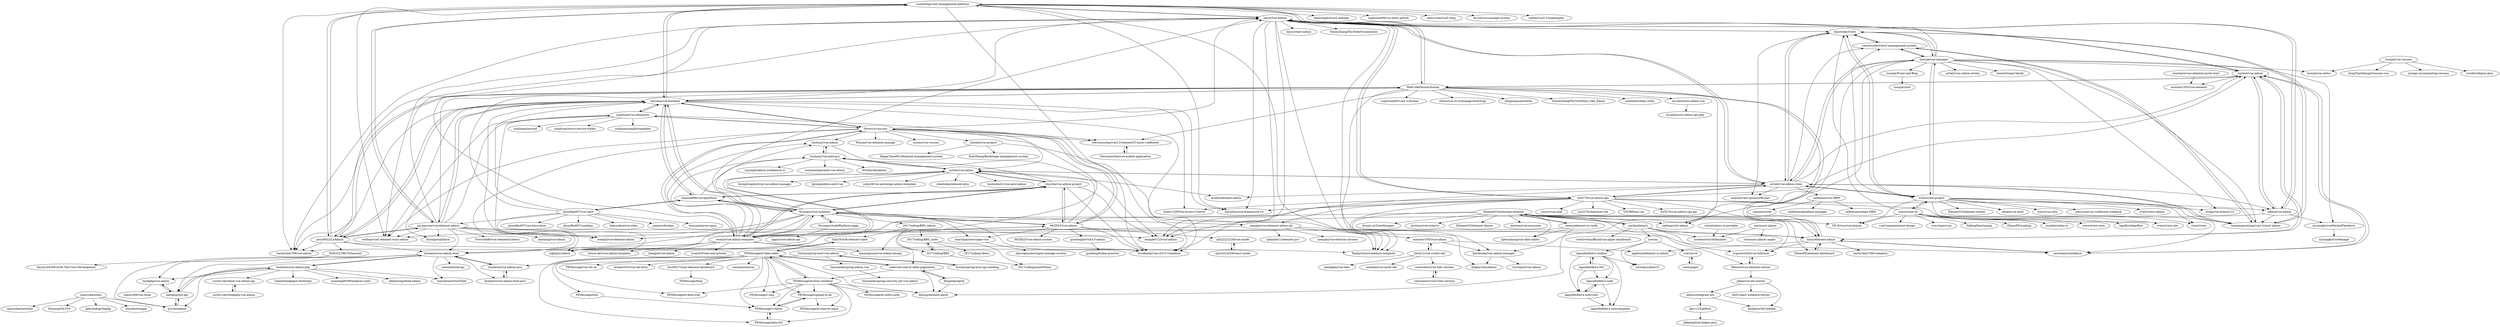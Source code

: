 digraph G {
"suweiteng/vue2-management-platform" -> "taylorchen709/vue-admin" ["e"=1]
"suweiteng/vue2-management-platform" -> "lanux/Vue-Admin"
"suweiteng/vue2-management-platform" -> "harsima/vue-backend"
"suweiteng/vue2-management-platform" -> "wdlhao/vue2-element-touzi-admin" ["e"=1]
"suweiteng/vue2-management-platform" -> "bailicangdu/vue2-manage" ["e"=1]
"suweiteng/vue2-management-platform" -> "WebCodeFarmer/houtai"
"suweiteng/vue2-management-platform" -> "superman66/vue-axios-github" ["e"=1]
"suweiteng/vue2-management-platform" -> "nemo-tree/vue2-shop" ["e"=1]
"suweiteng/vue2-management-platform" -> "lin-xin/vue-manage-system" ["e"=1]
"suweiteng/vue2-management-platform" -> "loveRandy/vue-cli3.0-vueadmin" ["e"=1]
"suweiteng/vue2-management-platform" -> "herozhou/vue-framework-wz" ["e"=1]
"suweiteng/vue2-management-platform" -> "yjx-passion/vue-element-admin"
"suweiteng/vue2-management-platform" -> "PanJiaChen/vueAdmin-template" ["e"=1]
"suweiteng/vue2-management-platform" -> "canfoo/vue2.0-taopiaopiao" ["e"=1]
"suweiteng/vue2-management-platform" -> "jerry9022/LitAdmin"
"linjinze999/vue-llplatform" -> "zhuyihe/vue-admin-project"
"linjinze999/vue-llplatform" -> "JasonBai007/vue-seed"
"linjinze999/vue-llplatform" -> "harsima/vue-backend"
"linjinze999/vue-llplatform" -> "Nirongxu/vue-xuAdmin"
"linjinze999/vue-llplatform" -> "luichooy/vue-antd-pro"
"guodonglw/vue3.0-admin" -> "guodonglw/koa-practice"
"lanux/Vue-Admin" -> "lss5270/vue-admin-spa"
"lanux/Vue-Admin" -> "lifetea/vue-admin"
"lanux/Vue-Admin" -> "fantasykai/vue-admin-manager"
"lanux/Vue-Admin" -> "wdlhao/vue2-element-touzi-admin" ["e"=1]
"lanux/Vue-Admin" -> "lanux/react-admin"
"lanux/Vue-Admin" -> "herozhou/vue-framework-wz" ["e"=1]
"lanux/Vue-Admin" -> "taylorchen709/vue-admin" ["e"=1]
"lanux/Vue-Admin" -> "suweiteng/vue2-management-platform"
"lanux/Vue-Admin" -> "PanJiaChen/vueAdmin-template" ["e"=1]
"lanux/Vue-Admin" -> "mingdev123/vue-admin"
"lanux/Vue-Admin" -> "zzmhot/vue-admin"
"lanux/Vue-Admin" -> "SimonZhangITer/DataVisualization" ["e"=1]
"lanux/Vue-Admin" -> "loveRandy/vue-cli3.0-vueadmin" ["e"=1]
"lanux/Vue-Admin" -> "artiely/vue-admin-iview"
"lanux/Vue-Admin" -> "zhaotoday/iview"
"lss5270/vue-admin-spa" -> "lanux/Vue-Admin"
"lss5270/vue-admin-spa" -> "lss5270/vue-admin-spa-api"
"lss5270/vue-admin-spa" -> "PanJiaChen/vueAdmin-template" ["e"=1]
"lss5270/vue-admin-spa" -> "artiely/vue-admin-iview"
"lss5270/vue-admin-spa" -> "omwteam/webAdmin"
"lss5270/vue-admin-spa" -> "zzmhot/vue-admin"
"lss5270/vue-admin-spa" -> "yucccc/vue-mall" ["e"=1]
"lss5270/vue-admin-spa" -> "lynzz/element-admin"
"lss5270/vue-admin-spa" -> "mgbq/nx-admin" ["e"=1]
"lss5270/vue-admin-spa" -> "herozhou/vue-framework-wz" ["e"=1]
"lss5270/vue-admin-spa" -> "tower1229/Vue-Access-Control" ["e"=1]
"lss5270/vue-admin-spa" -> "lss5270/chatroom-vue"
"lss5270/vue-admin-spa" -> "lifetea/vue-admin"
"lss5270/vue-admin-spa" -> "YZC999/mi-vue"
"lss5270/vue-admin-spa" -> "mengdu/vue-element-admin-tpl"
"ElementUI/awesome-element" -> "Metnew/vue-element-starter"
"ElementUI/awesome-element" -> "erguotou520/vue-fullstack"
"ElementUI/awesome-element" -> "aweiu/element-ui-verify"
"ElementUI/awesome-element" -> "Kuaizi-co/TreeManager"
"ElementUI/awesome-element" -> "lynzz/element-admin"
"ElementUI/awesome-element" -> "zce/dashboard"
"ElementUI/awesome-element" -> "njleonzhang/vue-data-tables" ["e"=1]
"ElementUI/awesome-element" -> "ElemeFE/element-dashboard"
"ElementUI/awesome-element" -> "PanJiaChen/vueAdmin-template" ["e"=1]
"ElementUI/awesome-element" -> "taylorchen709/vue-admin" ["e"=1]
"ElementUI/awesome-element" -> "FE-Driver/vue-beauty" ["e"=1]
"ElementUI/awesome-element" -> "Justineo/vue-echarts" ["e"=1]
"ElementUI/awesome-element" -> "ElementUI/element-theme" ["e"=1]
"ElementUI/awesome-element" -> "Justineo/vue-awesome" ["e"=1]
"ElementUI/awesome-element" -> "sailengsi/sls-admin" ["e"=1]
"mengdu/vue-element-admin-tpl" -> "monster1935/vue-admin"
"mengdu/vue-element-admin-tpl" -> "weiqinl/vue-element-admin"
"mengdu/vue-element-admin-tpl" -> "qidaizhe11/element-pro" ["e"=1]
"mengdu/vue-element-admin-tpl" -> "mengdu/vue-electron-chrome"
"mengdu/vue-element-admin-tpl" -> "lynzz/element-admin"
"luichooy/vue-admin" -> "luichooy/vue-antd-pro"
"luichooy/vue-admin" -> "mingdev123/vue-admin"
"artiely/vue-admin-iview" -> "artiely/element-admin"
"artiely/vue-admin-iview" -> "zhaotoday/iview"
"artiely/vue-admin-iview" -> "hanjiangxueying/vue2-iview2-admin"
"artiely/vue-admin-iview" -> "artiely/vue-admin"
"artiely/vue-admin-iview" -> "iview/iview-project"
"artiely/vue-admin-iview" -> "luosijie/vue-manager"
"artiely/vue-admin-iview" -> "lanux/Vue-Admin"
"artiely/vue-admin-iview" -> "lss5270/vue-admin-spa"
"artiely/vue-admin-iview" -> "mingdev123/vue-admin"
"artiely/vue-admin-iview" -> "zzayne/iview-dynamicRouter"
"artiely/vue-admin-iview" -> "vanishcode/iview2-management-system"
"artiely/vue-admin-iview" -> "zzmhot/vue-admin"
"artiely/vue-admin-iview" -> "calebman/vue-DBM"
"artiely/vue-admin-iview" -> "lifetea/vue-admin"
"lmxdawn/vue-admin-java" -> "lmxdawn/vue-admin-html-java"
"lmxdawn/vue-admin-java" -> "lmxdawn/vue-admin-html"
"2017coding/BBS_admin" -> "2017coding/BBS_node"
"2017coding/BBS_admin" -> "2017coding/BBS"
"2017coding/BBS_admin" -> "liub1934/lb-element-table"
"luosijie/vue-resume" -> "ZengTianShengZ/resume-vue"
"luosijie/vue-resume" -> "luosijie/vm-editor"
"luosijie/vue-resume" -> "jirengu-inc/animating-resume" ["e"=1]
"luosijie/vue-resume" -> "lucefer/ellipsis-plus"
"zce/music-player" -> "zce/music-player-pages"
"zce/music-player" -> "zce/electron-boilerplate"
"lynzz/element-admin" -> "ElemeFE/element-dashboard"
"lynzz/element-admin" -> "omwteam/webAdmin"
"lynzz/element-admin" -> "zzmhot/vue-admin"
"lynzz/element-admin" -> "taylorchen709/vueAdmin" ["e"=1]
"lynzz/element-admin" -> "WebCodeFarmer/houtai"
"lynzz/element-admin" -> "appbone/element-ui-admin"
"lynzz/element-admin" -> "erguotou520/vue-fullstack"
"erguotou520/vue-fullstack" -> "Metnew/vue-element-starter"
"WebCodeFarmer/houtai" -> "zzmhot/vue-admin"
"WebCodeFarmer/houtai" -> "sailengsi/sls-admin" ["e"=1]
"WebCodeFarmer/houtai" -> "lynzz/element-admin"
"WebCodeFarmer/houtai" -> "Stevenzwzhai/vue2.0-elementUI-axios-vueRouter"
"WebCodeFarmer/houtai" -> "suweiteng/vue2-management-platform"
"WebCodeFarmer/houtai" -> "harsima/vue-backend"
"WebCodeFarmer/houtai" -> "sls-admin/sls-admin-vue"
"WebCodeFarmer/houtai" -> "taylorchen709/vue-admin" ["e"=1]
"WebCodeFarmer/houtai" -> "superman66/vue2.x-douban" ["e"=1]
"WebCodeFarmer/houtai" -> "zhoou/vue-cli-multipage-bootstrap"
"WebCodeFarmer/houtai" -> "liangxiaojuan/eleme" ["e"=1]
"WebCodeFarmer/houtai" -> "jerry9022/LitAdmin"
"WebCodeFarmer/houtai" -> "SimonZhangITer/VueDemo_Sell_Eleme" ["e"=1]
"WebCodeFarmer/houtai" -> "PanJiaChen/vueAdmin-template" ["e"=1]
"WebCodeFarmer/houtai" -> "walleeeee/daily-zhihu" ["e"=1]
"zce/dashboard" -> "erguotou520/vue-fullstack"
"zce/dashboard" -> "ElementUI/awesome-element"
"zce/dashboard" -> "zce/electron-boilerplate"
"zce/dashboard" -> "zce/caz"
"zce/dashboard" -> "creativetimofficial/vue-paper-dashboard" ["e"=1]
"zce/dashboard" -> "lynzz/element-admin"
"lmxdawn/vue-admin-html" -> "lmxdawn/vue-admin-php"
"lmxdawn/vue-admin-html" -> "lmxdawn/vue-admin-java"
"lmxdawn/vue-admin-html" -> "lmxdawn/vue-admin-html-java"
"lmxdawn/vue-admin-html" -> "hardphp/vue-admin"
"lmxdawn/vue-admin-html" -> "honraytech/VueThink" ["e"=1]
"lmxdawn/vue-admin-html" -> "hardphp/tp5-api"
"lmxdawn/vue-admin-html" -> "ijry/initadmin"
"lmxdawn/vue-admin-html" -> "czewail/think-api" ["e"=1]
"jerry9022/LitAdmin" -> "taylorchen709/vue-admin" ["e"=1]
"jerry9022/LitAdmin" -> "suweiteng/vue2-management-platform"
"jerry9022/LitAdmin" -> "harsima/vue-backend"
"jerry9022/LitAdmin" -> "WebCodeFarmer/houtai"
"jerry9022/LitAdmin" -> "yjx-passion/vue-element-admin"
"jerry9022/LitAdmin" -> "KINGGUOKUN/Account"
"jerry9022/LitAdmin" -> "lmxdawn/vue-admin-html"
"jerry9022/LitAdmin" -> "PanJiaChen/vueAdmin-template" ["e"=1]
"Zoctan/spring-boot-vue-admin" -> "Zoctan/spring-boot-api-seedling"
"Zoctan/spring-boot-vue-admin" -> "lmxdawn/vue-admin-java"
"Zoctan/spring-boot-vue-admin" -> "thousmile/spring-admin-vue"
"woai3c/vue-admin-template" -> "zhuyihe/vue-admin-project"
"woai3c/vue-admin-template" -> "loveRandy/vue-cli3.0-vueadmin" ["e"=1]
"woai3c/vue-admin-template" -> "Nirongxu/vue-xuAdmin"
"woai3c/vue-admin-template" -> "artiely/vue-admin"
"woai3c/vue-admin-template" -> "luichooy/vue-admin"
"woai3c/vue-admin-template" -> "MrZHLF/vue-admin"
"woai3c/vue-admin-template" -> "tuture-dev/vue-admin-template"
"woai3c/vue-admin-template" -> "Neveryu/vue-cms"
"woai3c/vue-admin-template" -> "hangjob/vue-admin" ["e"=1]
"woai3c/vue-admin-template" -> "woai3c/Front-end-articles" ["e"=1]
"woai3c/vue-admin-template" -> "mgbq/nx-admin" ["e"=1]
"woai3c/vue-admin-template" -> "lanux/Vue-Admin"
"woai3c/vue-admin-template" -> "linjinze999/vue-llplatform"
"woai3c/vue-admin-template" -> "baimingxuan/vue-admin-design" ["e"=1]
"woai3c/vue-admin-template" -> "luichooy/vue-antd-pro"
"MrZHLF/vue-admin" -> "zhuyihe/vue-admin-project"
"MrZHLF/vue-admin" -> "Nirongxu/vue-xuAdmin"
"MrZHLF/vue-admin" -> "loveRandy/vue-cli3.0-vueadmin" ["e"=1]
"MrZHLF/vue-admin" -> "guodonglw/vue3.0-admin"
"MrZHLF/vue-admin" -> "xjh22222228/vue-cnode"
"MrZHLF/vue-admin" -> "woai3c/vue-admin-template"
"MrZHLF/vue-admin" -> "MrZHLF/vue-admin-system"
"MrZHLF/vue-admin" -> "Neveryu/vue-cms"
"MrZHLF/vue-admin" -> "artiely/vue-admin"
"MrZHLF/vue-admin" -> "merciqiao/merciqiao-vue"
"iview/iview-project" -> "iview/iview-cli"
"iview/iview-project" -> "zhaotoday/iview"
"iview/iview-project" -> "artiely/vue-admin-iview"
"iview/iview-project" -> "icarusion/vue-vueRouter-webpack" ["e"=1]
"iview/iview-project" -> "vanishcode/iview2-management-system"
"iview/iview-project" -> "iview/iview-admin" ["e"=1]
"iview/iview-project" -> "FE-Driver/vue-beauty" ["e"=1]
"iview/iview-project" -> "luosijie/vue-manager"
"iview/iview-project" -> "iview/iview-doc"
"iview/iview-project" -> "iview/iview" ["e"=1]
"iview/iview-project" -> "ElementUI/element-starter" ["e"=1]
"iview/iview-project" -> "xlsdg/vue-echarts-v3" ["e"=1]
"iview/iview-project" -> "okoala/vue-antd" ["e"=1]
"iview/iview-project" -> "ydcss/vue-ydui" ["e"=1]
"iview/iview-project" -> "hanjiangxueying/vue2-iview2-admin"
"Nirongxu/nodePlatform-eggjs" -> "Nirongxu/vue-xuAdmin"
"Nirongxu/nodePlatform-eggjs" -> "apgzs/cool-admin-api" ["e"=1]
"xjh22222228/vue-cnode" -> "xjh22222228/react-cnode"
"Neveryu/vue-cms" -> "loveRandy/vue-cli3.0-vueadmin" ["e"=1]
"Neveryu/vue-cms" -> "yinjihuan/vue-elementui"
"Neveryu/vue-cms" -> "lanux/Vue-Admin"
"Neveryu/vue-cms" -> "harsima/vue-backend"
"Neveryu/vue-cms" -> "Wluyao/vue-element-manage"
"Neveryu/vue-cms" -> "artiely/vue-admin"
"Neveryu/vue-cms" -> "scscms/vue-scscms" ["e"=1]
"Neveryu/vue-cms" -> "lmxdawn/vue-admin-html"
"Neveryu/vue-cms" -> "wdlhao/vue2-element-touzi-admin" ["e"=1]
"Neveryu/vue-cms" -> "hzlshen/vue-project"
"Neveryu/vue-cms" -> "baimingxuan/vue-admin-design" ["e"=1]
"Neveryu/vue-cms" -> "MrZHLF/vue-admin"
"Neveryu/vue-cms" -> "luichooy/vue-admin"
"Neveryu/vue-cms" -> "Stevenzwzhai/vue2.0-elementUI-axios-vueRouter"
"Neveryu/vue-cms" -> "woai3c/vue-admin-template"
"Nirongxu/vue-xuAdmin" -> "Nirongxu/nodePlatform-eggjs"
"Nirongxu/vue-xuAdmin" -> "zhuyihe/vue-admin-project"
"Nirongxu/vue-xuAdmin" -> "lanux/Vue-Admin"
"Nirongxu/vue-xuAdmin" -> "MrZHLF/vue-admin"
"Nirongxu/vue-xuAdmin" -> "woai3c/vue-admin-template"
"Nirongxu/vue-xuAdmin" -> "linjinze999/vue-llplatform"
"Nirongxu/vue-xuAdmin" -> "loveRandy/vue-cli3.0-vueadmin" ["e"=1]
"Nirongxu/vue-xuAdmin" -> "harsima/vue-backend"
"Nirongxu/vue-xuAdmin" -> "merciqiao/merciqiao-vue"
"Nirongxu/vue-xuAdmin" -> "mengdu/vue-element-admin-tpl"
"Nirongxu/vue-xuAdmin" -> "lmxdawn/vue-admin-html"
"Nirongxu/vue-xuAdmin" -> "wdlhao/vue2-element-touzi-admin" ["e"=1]
"Nirongxu/vue-xuAdmin" -> "mgbq/nx-admin" ["e"=1]
"Nirongxu/vue-xuAdmin" -> "2017coding/BBS_admin"
"Nirongxu/vue-xuAdmin" -> "luichooy/vue-admin"
"merciqiao/merciqiao-vue" -> "merciqiao/merciqiao-manage-system"
"2017coding/BBS" -> "2017coding/BBS_node"
"2017coding/BBS" -> "2017coding/smartHome"
"lifetea/vue-admin" -> "zzmhot/vue-admin"
"lifetea/vue-admin" -> "lanux/Vue-Admin"
"lifetea/vue-admin" -> "myxingke/vueWechatPlateform"
"lifetea/vue-admin" -> "mingdev123/vue-admin"
"lifetea/vue-admin" -> "hanjiangxueying/vue2-iview2-admin"
"luichooy/vue-antd-pro" -> "luichooy/vue-admin"
"luichooy/vue-antd-pro" -> "artiely/vue-admin"
"luichooy/vue-antd-pro" -> "weizhanzhan/antd-vue-admin"
"luichooy/vue-antd-pro" -> "Wlisfes/AntAdmin"
"luichooy/vue-antd-pro" -> "ruyangit/admin-workbench-ui"
"iview/iview-cli" -> "iview/iview-project"
"iview/iview-cli" -> "iview/iview-area" ["e"=1]
"iview/iview-cli" -> "legoflow/legoflow" ["e"=1]
"iview/iview-cli" -> "FE-Driver/vue-beauty" ["e"=1]
"iview/iview-cli" -> "zhaotoday/iview"
"iview/iview-cli" -> "vueComponent/ant-design" ["e"=1]
"iview/iview-cli" -> "vum-team/vum" ["e"=1]
"iview/iview-cli" -> "TalkingData/inmap" ["e"=1]
"iview/iview-cli" -> "iview/iview-doc"
"iview/iview-cli" -> "iview/iview" ["e"=1]
"iview/iview-cli" -> "ElemeFE/cooking" ["e"=1]
"iview/iview-cli" -> "luojilab/radon-ui" ["e"=1]
"ElemeFE/element-dashboard" -> "lynzz/element-admin"
"zzmhot/vue-admin" -> "lifetea/vue-admin"
"zzmhot/vue-admin" -> "omwteam/webAdmin"
"zzmhot/vue-admin" -> "lynzz/element-admin"
"zzmhot/vue-admin" -> "WebCodeFarmer/houtai"
"zzmhot/vue-admin" -> "lanux/Vue-Admin"
"zzmhot/vue-admin" -> "monster1935/vue-element"
"hanjiangxueying/vue2-iview2-admin" -> "zhaotoday/iview"
"hanjiangxueying/vue2-iview2-admin" -> "vanishcode/iview2-management-system"
"hanjiangxueying/vue2-iview2-admin" -> "artiely/vue-admin-iview"
"hardphp/tp5-api" -> "hardphp/vue-admin"
"hardphp/tp5-api" -> "ijry/initadmin"
"hardphp/tp5-api" -> "lmxdawn/vue-admin-php"
"lmxdawn/vue-admin-php" -> "lmxdawn/vue-admin-html"
"lmxdawn/vue-admin-php" -> "hardphp/tp5-api"
"lmxdawn/vue-admin-php" -> "surest-sky/think-vue-admin-api"
"lmxdawn/vue-admin-php" -> "Leslin/thinkphp5-restfulapi" ["e"=1]
"lmxdawn/vue-admin-php" -> "ijry/initadmin"
"lmxdawn/vue-admin-php" -> "honraytech/VueThink" ["e"=1]
"lmxdawn/vue-admin-php" -> "hardphp/vue-admin"
"lmxdawn/vue-admin-php" -> "zouxiang0639/thinkcms-auth" ["e"=1]
"lmxdawn/vue-admin-php" -> "edenleung/think-admin" ["e"=1]
"rainrocka/xinhu" -> "fotomxq/OA-SYS"
"rainrocka/xinhu" -> "geesondog/rhaphp" ["e"=1]
"rainrocka/xinhu" -> "ijry/initadmin"
"rainrocka/xinhu" -> "tumobi/eweapp" ["e"=1]
"rainrocka/xinhu" -> "rainrocka/xinhudoc"
"yinjihuan/vue-elementui" -> "harsima/vue-backend"
"yinjihuan/vue-elementui" -> "yinjihuan/smconf" ["e"=1]
"yinjihuan/vue-elementui" -> "Stevenzwzhai/vue2.0-elementUI-axios-vueRouter"
"yinjihuan/vue-elementui" -> "yinjihuan/micro-service-dubbo" ["e"=1]
"yinjihuan/vue-elementui" -> "yinjihuan/smjdbctemplate" ["e"=1]
"yinjihuan/vue-elementui" -> "lhrimperial/ifarm" ["e"=1]
"yinjihuan/vue-elementui" -> "weiqinl/vue-element-admin"
"yinjihuan/vue-elementui" -> "Neveryu/vue-cms"
"yjx-passion/vue-element-admin" -> "OverrideRe/vue-elementui-demo"
"yjx-passion/vue-element-admin" -> "harsima/vue-backend"
"yjx-passion/vue-element-admin" -> "lastming/vue-admin"
"yjx-passion/vue-element-admin" -> "suweiteng/vue2-management-platform"
"yjx-passion/vue-element-admin" -> "lmxdawn/vue-admin-html"
"yjx-passion/vue-element-admin" -> "mingdev123/vue-admin"
"yjx-passion/vue-element-admin" -> "weiqinl/vue-element-admin"
"yjx-passion/vue-element-admin" -> "lanux/Vue-Admin"
"yjx-passion/vue-element-admin" -> "lhrimperial/ifarm" ["e"=1]
"yjx-passion/vue-element-admin" -> "wdlhao/vue2-element-touzi-admin" ["e"=1]
"yjx-passion/vue-element-admin" -> "jerry9022/LitAdmin"
"yjx-passion/vue-element-admin" -> "omwteam/webAdmin"
"yjx-passion/vue-element-admin" -> "WebCodeFarmer/houtai"
"yjx-passion/vue-element-admin" -> "yinjihuan/vue-elementui"
"artiely/vue-admin" -> "luichooy/vue-antd-pro"
"artiely/vue-admin" -> "artiely/vue-admin-iview"
"artiely/vue-admin" -> "artiely/element-admin"
"artiely/vue-admin" -> "zhuyihe/vue-admin-project"
"artiely/vue-admin" -> "lqsong/admin-antd-vue" ["e"=1]
"artiely/vue-admin" -> "yalin28/vue-antdesign-admin-template"
"artiely/vue-admin" -> "zhaotoday/element-plus" ["e"=1]
"artiely/vue-admin" -> "woai3c/vue-admin-template"
"artiely/vue-admin" -> "biubiubiu01/vue-antd-admin" ["e"=1]
"artiely/vue-admin" -> "lirongtong/miitvip-vue-admin-manager" ["e"=1]
"harsima/vue-backend" -> "yinjihuan/vue-elementui"
"harsima/vue-backend" -> "suweiteng/vue2-management-platform"
"harsima/vue-backend" -> "loveRandy/vue-cli3.0-vueadmin" ["e"=1]
"harsima/vue-backend" -> "tower1229/Vue-Access-Control" ["e"=1]
"harsima/vue-backend" -> "yjx-passion/vue-element-admin"
"harsima/vue-backend" -> "herozhou/vue-framework-wz" ["e"=1]
"harsima/vue-backend" -> "WebCodeFarmer/houtai"
"harsima/vue-backend" -> "lanux/Vue-Admin"
"harsima/vue-backend" -> "linjinze999/vue-llplatform"
"harsima/vue-backend" -> "mgbq/nx-admin" ["e"=1]
"harsima/vue-backend" -> "taylorchen709/vue-admin" ["e"=1]
"harsima/vue-backend" -> "wdlhao/vue2-element-touzi-admin" ["e"=1]
"harsima/vue-backend" -> "Neveryu/vue-cms"
"harsima/vue-backend" -> "Nirongxu/vue-xuAdmin"
"harsima/vue-backend" -> "jerry9022/LitAdmin"
"zce/x-pages" -> "zce/zce-cli"
"luosijie/vue-manager" -> "luosijie/vm-editor"
"luosijie/vue-manager" -> "vanishcode/iview2-management-system"
"luosijie/vue-manager" -> "zhaotoday/iview"
"luosijie/vue-manager" -> "luosijie/Front-end-Blog"
"luosijie/vue-manager" -> "artiely/vue-admin-iview"
"luosijie/vue-manager" -> "fantasykai/vue-admin-manager"
"luosijie/vue-manager" -> "lanux/Vue-Admin"
"luosijie/vue-manager" -> "sailengsi/sls-admin" ["e"=1]
"luosijie/vue-manager" -> "iview/iview-project"
"luosijie/vue-manager" -> "artiely/vue-admin-artiely"
"luosijie/vue-manager" -> "xlsdg/vue-echarts-v3" ["e"=1]
"luosijie/vue-manager" -> "hieeyh/tong2-family" ["e"=1]
"luosijie/vue-manager" -> "hanjiangxueying/vue2-iview2-admin"
"luosijie/vue-manager" -> "zzmhot/vue-admin"
"luosijie/vue-manager" -> "myxingke/vueWechatPlateform"
"aweiu/element-ui-verify" -> "ElementUI/awesome-element"
"aweiu/element-ui-verify" -> "zollero/el-search-table-pagination"
"aweiu/element-ui-verify" -> "leezng/element-patch"
"aweiu/element-ui-verify" -> "njleonzhang/vue-data-tables" ["e"=1]
"Stevenzwzhai/vue2.0-elementUI-axios-vueRouter" -> "Stevenzwzhai/vue-mobile-application"
"chachaxw/vue-element-quick-start" -> "monster1935/vue-element"
"fantasykai/vue-admin-manager" -> "Anglay/wmsAdmin"
"fantasykai/vue-admin-manager" -> "GavinJser/vue-admin"
"hzlshen/vue-project" -> "HappyTime001/financial-management-system"
"hzlshen/vue-project" -> "Anglay/wmsAdmin"
"hzlshen/vue-project" -> "HolyZheng/Backstage-management-system"
"omwteam/webAdmin" -> "zzmhot/vue-admin"
"omwteam/webAdmin" -> "lynzz/element-admin"
"FEMessage/el-data-table" -> "FEMessage/el-form-renderer"
"FEMessage/el-data-table" -> "FEMessage/upload-to-ali"
"FEMessage/el-data-table" -> "FEMessage/hire"
"FEMessage/el-data-table" -> "FEMessage/vue-sfc-cli"
"FEMessage/el-data-table" -> "zollero/el-search-table-pagination"
"FEMessage/el-data-table" -> "FEMessage/data-list"
"FEMessage/el-data-table" -> "FEMessage/v-editor"
"FEMessage/el-data-table" -> "leezng/element-patch"
"FEMessage/el-data-table" -> "FEMessage/el-data-tree"
"FEMessage/el-data-table" -> "liub1934/lb-element-table"
"FEMessage/el-data-table" -> "FEMessage/v-img"
"FEMessage/el-data-table" -> "dream2023/vue-ele-form" ["e"=1]
"FEMessage/el-data-table" -> "levy9527/nuxt-element-dashboard"
"FEMessage/el-data-table" -> "nmxiaowei/avue" ["e"=1]
"zhuyihe/vue-admin-project" -> "loveRandy/vue-cli3.0-vueadmin" ["e"=1]
"zhuyihe/vue-admin-project" -> "Nirongxu/vue-xuAdmin"
"zhuyihe/vue-admin-project" -> "artiely/vue-admin"
"zhuyihe/vue-admin-project" -> "woai3c/vue-admin-template"
"zhuyihe/vue-admin-project" -> "MrZHLF/vue-admin"
"zhuyihe/vue-admin-project" -> "luichooy/vue-antd-pro"
"zhuyihe/vue-admin-project" -> "linjinze999/vue-llplatform"
"zhuyihe/vue-admin-project" -> "mingdev123/vue-admin"
"Zoctan/spring-boot-api-seedling" -> "Zoctan/spring-boot-vue-admin"
"calebman/vue-DBM" -> "calebman/nodejs-DBM"
"calebman/vue-DBM" -> "xiaoniezi/tree"
"calebman/vue-DBM" -> "calebman/database-manager"
"liub1934/lb-element-table" -> "FEMessage/el-data-table"
"bhuh12/vue-router-tab" -> "viewweiwu/vue-tabs-chrome"
"bhuh12/vue-router-tab" -> "monster1935/vue-admin"
"bhuh12/vue-router-tab" -> "alexqdjay/vue-tabs"
"bhuh12/vue-router-tab" -> "noahlam/vue-multi-tab" ["e"=1]
"ijry/initadmin" -> "hardphp/tp5-api"
"zollero/el-search-table-pagination" -> "kinglisky/egrid"
"zollero/el-search-table-pagination" -> "FEMessage/el-data-table"
"zollero/el-search-table-pagination" -> "leezng/element-patch"
"zollero/el-search-table-pagination" -> "FEMessage/el-form-renderer"
"lmxdawn/vue-admin-html-java" -> "lmxdawn/vue-admin-java"
"kinglisky/egrid" -> "leezng/element-patch"
"kinglisky/egrid" -> "zollero/el-search-table-pagination"
"thousmile/spring-admin-vue" -> "thousmile/spring-security-jwt-vue-admin"
"zce/caz" -> "cuiweijun/bearUI"
"zce/caz" -> "zce/zce-cli"
"zce/caz" -> "lagoufed/fed-e-readme"
"hardphp/vue-admin" -> "hardphp/tp5-api"
"hardphp/vue-admin" -> "xiaolu289/vue-think"
"monster1935/vue-admin" -> "appbone/element-ui-admin"
"monster1935/vue-admin" -> "fantasykai/vue-admin-manager"
"monster1935/vue-admin" -> "bhuh12/vue-router-tab"
"xjh22222228/react-cnode" -> "xjh22222228/vue-cnode"
"Stevenzwzhai/vue-mobile-application" -> "Stevenzwzhai/vue2.0-elementUI-axios-vueRouter"
"Metnew/vue-element-starter" -> "erguotou520/vue-fullstack"
"Metnew/vue-element-starter" -> "jikkai/vue-ele-starter"
"levy9527/nuxt-element-dashboard" -> "FEMessage/blog"
"JasonBai007/vue-seed" -> "JasonBai007/suanban"
"JasonBai007/vue-seed" -> "Sakuyakun/vue-eden"
"JasonBai007/vue-seed" -> "linjinze999/vue-llplatform"
"JasonBai007/vue-seed" -> "mgbq/nx-admin" ["e"=1]
"JasonBai007/vue-seed" -> "jeneser/douban" ["e"=1]
"JasonBai007/vue-seed" -> "harsima/vue-backend"
"JasonBai007/vue-seed" -> "yjx-passion/vue-element-admin"
"JasonBai007/vue-seed" -> "armyja/mpvue-zanui" ["e"=1]
"JasonBai007/vue-seed" -> "JasonBai007/vue-have-done"
"JasonBai007/vue-seed" -> "WebCodeFarmer/houtai"
"sls-admin/sls-admin-vue" -> "sls-admin/sls-admin-api-php"
"zhaotoday/iview" -> "hanjiangxueying/vue2-iview2-admin"
"zhaotoday/iview" -> "artiely/vue-admin-iview"
"zhaotoday/iview" -> "vanishcode/iview2-management-system"
"zhaotoday/iview" -> "iview/iview-project"
"zhaotoday/iview" -> "luosijie/vue-manager"
"zhaotoday/iview" -> "lanux/Vue-Admin"
"zhaotoday/iview" -> "zzayne/iview-dynamicRouter"
"luosijie/Front-end-Blog" -> "luosijie/card"
"KINGGUOKUN/Account" -> "AmosLi443061626/.Net-Core-Development"
"myxingke/vueWechatPlateform" -> "myxingke/vueManage"
"2017coding/BBS_node" -> "2017coding/BBS"
"2017coding/BBS_node" -> "2017coding/smartHome"
"2017coding/BBS_node" -> "2017coding/-demo"
"FEMessage/el-form-renderer" -> "FEMessage/el-data-table"
"FEMessage/el-form-renderer" -> "FEMessage/v-editor"
"FEMessage/el-form-renderer" -> "FEMessage/upload-to-ali"
"FEMessage/el-form-renderer" -> "leezng/element-patch"
"FEMessage/el-form-renderer" -> "FEMessage/data-list"
"FEMessage/el-form-renderer" -> "FEMessage/v-img"
"FEMessage/el-form-renderer" -> "FEMessage/el-semver-input"
"FEMessage/el-form-renderer" -> "FEMessage/el-data-tree"
"FEMessage/el-form-renderer" -> "FEMessage/el-select-area"
"lagoufed/fed-e-readme" -> "lagoufed/fed-e-code"
"lagoufed/fed-e-readme" -> "lagoufed/fed-e-interview"
"lagoufed/fed-e-readme" -> "lagoufed/fed-e-001"
"lagoufed/fed-e-readme" -> "lagoufed/fed-e-task-template"
"lagoufed/fed-e-readme" -> "cuiweijun/bearUI"
"vanishcode/iview2-management-system" -> "hanjiangxueying/vue2-iview2-admin"
"vanishcode/iview2-management-system" -> "zhaotoday/iview"
"vanishcode/iview2-management-system" -> "luosijie/vue-manager"
"lagoufed/fed-e-001" -> "lagoufed/fed-e-code"
"lagoufed/fed-e-001" -> "lagoufed/fed-e-interview"
"lagoufed/fed-e-001" -> "lagoufed/fed-e-readme"
"viewweiwu/vue-tabs-chrome" -> "viewweiwu/vue3-tabs-chrome"
"zce/zce-cli" -> "zce/x-pages"
"FEMessage/hire" -> "FEMessage/v-editor"
"surest-sky/thinkphp-vue-admin" -> "surest-sky/think-vue-admin-api"
"jikkai/vue-ele-starter" -> "xfcf1/react-webpack-starter"
"jikkai/vue-ele-starter" -> "odiosis/telegram-bot"
"jikkai/vue-ele-starter" -> "hashplus/QQ-bubble"
"FEMessage/data-list" -> "FEMessage/v-editor"
"FEMessage/upload-to-ali" -> "FEMessage/el-semver-input"
"FEMessage/upload-to-ali" -> "FEMessage/v-editor"
"FEMessage/v-editor" -> "FEMessage/data-list"
"FEMessage/v-editor" -> "FEMessage/upload-to-ali"
"dpy1123/gif4wx" -> "jikkai/github-helper-plus"
"odiosis/telegram-bot" -> "hashplus/QQ-bubble"
"odiosis/telegram-bot" -> "dpy1123/gif4wx"
"surest-sky/think-vue-admin-api" -> "surest-sky/thinkphp-vue-admin"
"viewweiwu/vue3-tabs-chrome" -> "viewweiwu/vue-tabs-chrome"
"lagoufed/fed-e-interview" -> "lagoufed/fed-e-code"
"lagoufed/fed-e-interview" -> "lagoufed/fed-e-task-template"
"lagoufed/fed-e-code" -> "lagoufed/fed-e-interview"
"lagoufed/fed-e-code" -> "lagoufed/fed-e-task-template"
"zce/windows-st-portable" -> "zce/electron-boilerplate"
"suweiteng/vue2-management-platform" ["l"="10.232,-12.288"]
"taylorchen709/vue-admin" ["l"="14.723,-8.215"]
"lanux/Vue-Admin" ["l"="10.199,-12.342"]
"harsima/vue-backend" ["l"="10.269,-12.297"]
"wdlhao/vue2-element-touzi-admin" ["l"="14.679,-8.151"]
"bailicangdu/vue2-manage" ["l"="14.687,-8.234"]
"WebCodeFarmer/houtai" ["l"="10.227,-12.258"]
"superman66/vue-axios-github" ["l"="12.004,-9.387"]
"nemo-tree/vue2-shop" ["l"="12.259,-9.388"]
"lin-xin/vue-manage-system" ["l"="14.66,-8.187"]
"loveRandy/vue-cli3.0-vueadmin" ["l"="8.595,17.512"]
"herozhou/vue-framework-wz" ["l"="14.71,-8.133"]
"yjx-passion/vue-element-admin" ["l"="10.256,-12.275"]
"PanJiaChen/vueAdmin-template" ["l"="14.667,-8.28"]
"canfoo/vue2.0-taopiaopiao" ["l"="12.049,-9.351"]
"jerry9022/LitAdmin" ["l"="10.276,-12.257"]
"linjinze999/vue-llplatform" ["l"="10.31,-12.324"]
"zhuyihe/vue-admin-project" ["l"="10.292,-12.361"]
"JasonBai007/vue-seed" ["l"="10.308,-12.27"]
"Nirongxu/vue-xuAdmin" ["l"="10.288,-12.324"]
"luichooy/vue-antd-pro" ["l"="10.32,-12.377"]
"guodonglw/vue3.0-admin" ["l"="10.37,-12.431"]
"guodonglw/koa-practice" ["l"="10.393,-12.446"]
"lss5270/vue-admin-spa" ["l"="10.15,-12.316"]
"lifetea/vue-admin" ["l"="10.174,-12.354"]
"fantasykai/vue-admin-manager" ["l"="10.129,-12.359"]
"lanux/react-admin" ["l"="10.15,-12.344"]
"mingdev123/vue-admin" ["l"="10.236,-12.35"]
"zzmhot/vue-admin" ["l"="10.176,-12.303"]
"SimonZhangITer/DataVisualization" ["l"="14.518,-8.177"]
"artiely/vue-admin-iview" ["l"="10.166,-12.378"]
"zhaotoday/iview" ["l"="10.149,-12.397"]
"lss5270/vue-admin-spa-api" ["l"="10.116,-12.325"]
"omwteam/webAdmin" ["l"="10.178,-12.266"]
"yucccc/vue-mall" ["l"="6.598,18.355"]
"lynzz/element-admin" ["l"="10.158,-12.231"]
"mgbq/nx-admin" ["l"="14.609,-8.089"]
"tower1229/Vue-Access-Control" ["l"="14.583,-8.185"]
"lss5270/chatroom-vue" ["l"="10.104,-12.308"]
"YZC999/mi-vue" ["l"="10.126,-12.305"]
"mengdu/vue-element-admin-tpl" ["l"="10.154,-12.278"]
"ElementUI/awesome-element" ["l"="10.117,-12.137"]
"Metnew/vue-element-starter" ["l"="10.168,-12.125"]
"erguotou520/vue-fullstack" ["l"="10.153,-12.154"]
"aweiu/element-ui-verify" ["l"="10.098,-12.07"]
"Kuaizi-co/TreeManager" ["l"="10.078,-12.135"]
"zce/dashboard" ["l"="10.14,-12.114"]
"njleonzhang/vue-data-tables" ["l"="16.231,-10.404"]
"ElemeFE/element-dashboard" ["l"="10.136,-12.193"]
"FE-Driver/vue-beauty" ["l"="11.812,-9.479"]
"Justineo/vue-echarts" ["l"="14.647,-8.415"]
"ElementUI/element-theme" ["l"="14.317,-12.87"]
"Justineo/vue-awesome" ["l"="16.145,-10.615"]
"sailengsi/sls-admin" ["l"="11.957,-9.293"]
"monster1935/vue-admin" ["l"="10.07,-12.295"]
"weiqinl/vue-element-admin" ["l"="10.205,-12.283"]
"qidaizhe11/element-pro" ["l"="14.462,-8.154"]
"mengdu/vue-electron-chrome" ["l"="10.109,-12.274"]
"luichooy/vue-admin" ["l"="10.31,-12.355"]
"artiely/element-admin" ["l"="10.216,-12.402"]
"hanjiangxueying/vue2-iview2-admin" ["l"="10.136,-12.385"]
"artiely/vue-admin" ["l"="10.259,-12.39"]
"iview/iview-project" ["l"="10.126,-12.432"]
"luosijie/vue-manager" ["l"="10.15,-12.416"]
"zzayne/iview-dynamicRouter" ["l"="10.116,-12.38"]
"vanishcode/iview2-management-system" ["l"="10.124,-12.405"]
"calebman/vue-DBM" ["l"="10.058,-12.401"]
"lmxdawn/vue-admin-java" ["l"="10.431,-12.301"]
"lmxdawn/vue-admin-html-java" ["l"="10.409,-12.304"]
"lmxdawn/vue-admin-html" ["l"="10.37,-12.282"]
"2017coding/BBS_admin" ["l"="10.245,-12.151"]
"2017coding/BBS_node" ["l"="10.275,-12.122"]
"2017coding/BBS" ["l"="10.257,-12.12"]
"liub1934/lb-element-table" ["l"="10.162,-12.038"]
"luosijie/vue-resume" ["l"="10.118,-12.59"]
"ZengTianShengZ/resume-vue" ["l"="10.125,-12.627"]
"luosijie/vm-editor" ["l"="10.138,-12.521"]
"jirengu-inc/animating-resume" ["l"="11.594,-6.871"]
"lucefer/ellipsis-plus" ["l"="10.093,-12.614"]
"zce/music-player" ["l"="10.022,-12.082"]
"zce/music-player-pages" ["l"="9.997,-12.074"]
"zce/electron-boilerplate" ["l"="10.07,-12.097"]
"taylorchen709/vueAdmin" ["l"="11.913,-9.281"]
"appbone/element-ui-admin" ["l"="10.093,-12.252"]
"Stevenzwzhai/vue2.0-elementUI-axios-vueRouter" ["l"="10.232,-12.329"]
"sls-admin/sls-admin-vue" ["l"="10.208,-12.202"]
"superman66/vue2.x-douban" ["l"="12.036,-9.333"]
"zhoou/vue-cli-multipage-bootstrap" ["l"="10.236,-12.214"]
"liangxiaojuan/eleme" ["l"="11.994,-9.35"]
"SimonZhangITer/VueDemo_Sell_Eleme" ["l"="12.025,-9.35"]
"walleeeee/daily-zhihu" ["l"="12.074,-9.322"]
"zce/caz" ["l"="10.2,-12.028"]
"creativetimofficial/vue-paper-dashboard" ["l"="16.049,-8.618"]
"lmxdawn/vue-admin-php" ["l"="10.415,-12.267"]
"hardphp/vue-admin" ["l"="10.397,-12.245"]
"honraytech/VueThink" ["l"="-27.234,-43.062"]
"hardphp/tp5-api" ["l"="10.414,-12.249"]
"ijry/initadmin" ["l"="10.437,-12.24"]
"czewail/think-api" ["l"="-27.261,-43.073"]
"KINGGUOKUN/Account" ["l"="10.32,-12.19"]
"Zoctan/spring-boot-vue-admin" ["l"="10.512,-12.318"]
"Zoctan/spring-boot-api-seedling" ["l"="10.53,-12.338"]
"thousmile/spring-admin-vue" ["l"="10.562,-12.318"]
"woai3c/vue-admin-template" ["l"="10.281,-12.378"]
"MrZHLF/vue-admin" ["l"="10.308,-12.392"]
"tuture-dev/vue-admin-template" ["l"="10.303,-12.437"]
"Neveryu/vue-cms" ["l"="10.273,-12.35"]
"hangjob/vue-admin" ["l"="9.584,-10.535"]
"woai3c/Front-end-articles" ["l"="11.907,-6.501"]
"baimingxuan/vue-admin-design" ["l"="-26.81,18.44"]
"xjh22222228/vue-cnode" ["l"="10.344,-12.465"]
"MrZHLF/vue-admin-system" ["l"="10.328,-12.42"]
"merciqiao/merciqiao-vue" ["l"="10.348,-12.361"]
"iview/iview-cli" ["l"="10.096,-12.453"]
"icarusion/vue-vueRouter-webpack" ["l"="11.852,-9.346"]
"iview/iview-admin" ["l"="14.698,-8.189"]
"iview/iview-doc" ["l"="10.086,-12.478"]
"iview/iview" ["l"="14.707,-8.339"]
"ElementUI/element-starter" ["l"="14.676,-8.324"]
"xlsdg/vue-echarts-v3" ["l"="14.625,-8.46"]
"okoala/vue-antd" ["l"="11.772,-9.4"]
"ydcss/vue-ydui" ["l"="14.68,-8.517"]
"Nirongxu/nodePlatform-eggjs" ["l"="10.33,-12.309"]
"apgzs/cool-admin-api" ["l"="23.312,13.934"]
"xjh22222228/react-cnode" ["l"="10.36,-12.491"]
"yinjihuan/vue-elementui" ["l"="10.251,-12.316"]
"Wluyao/vue-element-manage" ["l"="10.334,-12.339"]
"scscms/vue-scscms" ["l"="10.389,-9.058"]
"hzlshen/vue-project" ["l"="10.237,-12.435"]
"merciqiao/merciqiao-manage-system" ["l"="10.379,-12.364"]
"2017coding/smartHome" ["l"="10.271,-12.105"]
"myxingke/vueWechatPlateform" ["l"="10.18,-12.431"]
"weizhanzhan/antd-vue-admin" ["l"="10.367,-12.393"]
"Wlisfes/AntAdmin" ["l"="10.348,-12.388"]
"ruyangit/admin-workbench-ui" ["l"="10.344,-12.403"]
"iview/iview-area" ["l"="14.686,-7.991"]
"legoflow/legoflow" ["l"="11.131,-6.765"]
"vueComponent/ant-design" ["l"="14.489,-8.378"]
"vum-team/vum" ["l"="14.853,-8.635"]
"TalkingData/inmap" ["l"="14.545,-8.195"]
"ElemeFE/cooking" ["l"="14.781,-8.554"]
"luojilab/radon-ui" ["l"="11.83,-9.36"]
"monster1935/vue-element" ["l"="10.124,-12.253"]
"surest-sky/think-vue-admin-api" ["l"="10.458,-12.266"]
"Leslin/thinkphp5-restfulapi" ["l"="-27.217,-43.066"]
"zouxiang0639/thinkcms-auth" ["l"="-27.298,-43.088"]
"edenleung/think-admin" ["l"="-25.956,-41.023"]
"rainrocka/xinhu" ["l"="10.496,-12.203"]
"fotomxq/OA-SYS" ["l"="10.532,-12.192"]
"geesondog/rhaphp" ["l"="-27.186,-43.055"]
"tumobi/eweapp" ["l"="14.552,-10.281"]
"rainrocka/xinhudoc" ["l"="10.508,-12.178"]
"yinjihuan/smconf" ["l"="15.751,-7.469"]
"yinjihuan/micro-service-dubbo" ["l"="15.73,-7.477"]
"yinjihuan/smjdbctemplate" ["l"="15.789,-7.454"]
"lhrimperial/ifarm" ["l"="1.018,17.057"]
"OverrideRe/vue-elementui-demo" ["l"="10.256,-12.239"]
"lastming/vue-admin" ["l"="10.276,-12.223"]
"lqsong/admin-antd-vue" ["l"="9.837,-10.974"]
"yalin28/vue-antdesign-admin-template" ["l"="10.269,-12.44"]
"zhaotoday/element-plus" ["l"="9.895,-10.879"]
"biubiubiu01/vue-antd-admin" ["l"="9.808,-10.647"]
"lirongtong/miitvip-vue-admin-manager" ["l"="14.47,-7.798"]
"zce/x-pages" ["l"="10.204,-11.969"]
"zce/zce-cli" ["l"="10.203,-11.991"]
"luosijie/Front-end-Blog" ["l"="10.134,-12.486"]
"artiely/vue-admin-artiely" ["l"="10.1,-12.422"]
"hieeyh/tong2-family" ["l"="14.561,-8.032"]
"zollero/el-search-table-pagination" ["l"="10.085,-12.006"]
"leezng/element-patch" ["l"="10.096,-12.02"]
"Stevenzwzhai/vue-mobile-application" ["l"="10.224,-12.365"]
"chachaxw/vue-element-quick-start" ["l"="10.082,-12.226"]
"Anglay/wmsAdmin" ["l"="10.189,-12.409"]
"GavinJser/vue-admin" ["l"="10.092,-12.356"]
"HappyTime001/financial-management-system" ["l"="10.231,-12.471"]
"HolyZheng/Backstage-management-system" ["l"="10.253,-12.479"]
"FEMessage/el-data-table" ["l"="10.117,-11.985"]
"FEMessage/el-form-renderer" ["l"="10.086,-11.977"]
"FEMessage/upload-to-ali" ["l"="10.092,-11.961"]
"FEMessage/hire" ["l"="10.125,-11.951"]
"FEMessage/vue-sfc-cli" ["l"="10.149,-11.955"]
"FEMessage/data-list" ["l"="10.102,-11.972"]
"FEMessage/v-editor" ["l"="10.105,-11.957"]
"FEMessage/el-data-tree" ["l"="10.114,-11.964"]
"FEMessage/v-img" ["l"="10.089,-11.948"]
"dream2023/vue-ele-form" ["l"="14.318,-7.905"]
"levy9527/nuxt-element-dashboard" ["l"="10.114,-11.932"]
"nmxiaowei/avue" ["l"="14.414,-8.031"]
"calebman/nodejs-DBM" ["l"="10.029,-12.393"]
"xiaoniezi/tree" ["l"="10.018,-12.416"]
"calebman/database-manager" ["l"="10.039,-12.415"]
"bhuh12/vue-router-tab" ["l"="10.01,-12.291"]
"viewweiwu/vue-tabs-chrome" ["l"="9.954,-12.3"]
"alexqdjay/vue-tabs" ["l"="9.976,-12.269"]
"noahlam/vue-multi-tab" ["l"="12.637,-12.674"]
"kinglisky/egrid" ["l"="10.059,-12.011"]
"thousmile/spring-security-jwt-vue-admin" ["l"="10.593,-12.32"]
"cuiweijun/bearUI" ["l"="10.224,-12.008"]
"lagoufed/fed-e-readme" ["l"="10.239,-11.989"]
"xiaolu289/vue-think" ["l"="10.409,-12.216"]
"jikkai/vue-ele-starter" ["l"="10.199,-12.091"]
"FEMessage/blog" ["l"="10.113,-11.909"]
"JasonBai007/suanban" ["l"="10.323,-12.235"]
"Sakuyakun/vue-eden" ["l"="10.348,-12.235"]
"jeneser/douban" ["l"="12.068,-9.341"]
"armyja/mpvue-zanui" ["l"="12.428,-12.659"]
"JasonBai007/vue-have-done" ["l"="10.334,-12.26"]
"sls-admin/sls-admin-api-php" ["l"="10.207,-12.177"]
"luosijie/card" ["l"="10.112,-12.513"]
"AmosLi443061626/.Net-Core-Development" ["l"="10.347,-12.156"]
"myxingke/vueManage" ["l"="10.185,-12.466"]
"2017coding/-demo" ["l"="10.291,-12.108"]
"FEMessage/el-semver-input" ["l"="10.071,-11.957"]
"FEMessage/el-select-area" ["l"="10.059,-11.967"]
"lagoufed/fed-e-code" ["l"="10.247,-11.972"]
"lagoufed/fed-e-interview" ["l"="10.256,-11.963"]
"lagoufed/fed-e-001" ["l"="10.261,-11.981"]
"lagoufed/fed-e-task-template" ["l"="10.237,-11.964"]
"viewweiwu/vue3-tabs-chrome" ["l"="9.928,-12.301"]
"surest-sky/thinkphp-vue-admin" ["l"="10.479,-12.265"]
"xfcf1/react-webpack-starter" ["l"="10.2,-12.071"]
"odiosis/telegram-bot" ["l"="10.22,-12.071"]
"hashplus/QQ-bubble" ["l"="10.217,-12.086"]
"dpy1123/gif4wx" ["l"="10.236,-12.058"]
"jikkai/github-helper-plus" ["l"="10.249,-12.048"]
"zce/windows-st-portable" ["l"="10.046,-12.099"]
}